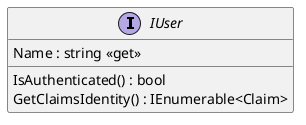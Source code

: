 @startuml
interface IUser {
    Name : string <<get>>
    IsAuthenticated() : bool
    GetClaimsIdentity() : IEnumerable<Claim>
}
@enduml
